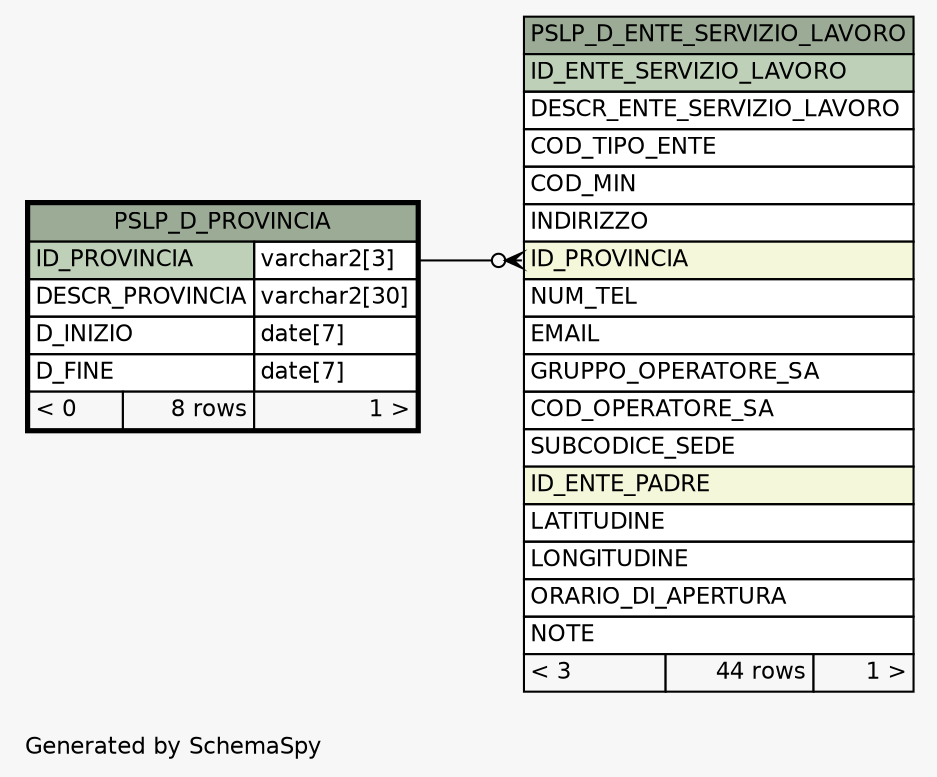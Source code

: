 // dot 2.38.0 on Windows 10 10.0
// SchemaSpy rev 590
digraph "oneDegreeRelationshipsDiagram" {
  graph [
    rankdir="RL"
    bgcolor="#f7f7f7"
    label="\nGenerated by SchemaSpy"
    labeljust="l"
    nodesep="0.18"
    ranksep="0.46"
    fontname="Helvetica"
    fontsize="11"
  ];
  node [
    fontname="Helvetica"
    fontsize="11"
    shape="plaintext"
  ];
  edge [
    arrowsize="0.8"
  ];
  "PSLP_D_ENTE_SERVIZIO_LAVORO":"ID_PROVINCIA":w -> "PSLP_D_PROVINCIA":"ID_PROVINCIA.type":e [arrowhead=none dir=back arrowtail=crowodot];
  "PSLP_D_ENTE_SERVIZIO_LAVORO" [
    label=<
    <TABLE BORDER="0" CELLBORDER="1" CELLSPACING="0" BGCOLOR="#ffffff">
      <TR><TD COLSPAN="3" BGCOLOR="#9bab96" ALIGN="CENTER">PSLP_D_ENTE_SERVIZIO_LAVORO</TD></TR>
      <TR><TD PORT="ID_ENTE_SERVIZIO_LAVORO" COLSPAN="3" BGCOLOR="#bed1b8" ALIGN="LEFT">ID_ENTE_SERVIZIO_LAVORO</TD></TR>
      <TR><TD PORT="DESCR_ENTE_SERVIZIO_LAVORO" COLSPAN="3" ALIGN="LEFT">DESCR_ENTE_SERVIZIO_LAVORO</TD></TR>
      <TR><TD PORT="COD_TIPO_ENTE" COLSPAN="3" ALIGN="LEFT">COD_TIPO_ENTE</TD></TR>
      <TR><TD PORT="COD_MIN" COLSPAN="3" ALIGN="LEFT">COD_MIN</TD></TR>
      <TR><TD PORT="INDIRIZZO" COLSPAN="3" ALIGN="LEFT">INDIRIZZO</TD></TR>
      <TR><TD PORT="ID_PROVINCIA" COLSPAN="3" BGCOLOR="#f4f7da" ALIGN="LEFT">ID_PROVINCIA</TD></TR>
      <TR><TD PORT="NUM_TEL" COLSPAN="3" ALIGN="LEFT">NUM_TEL</TD></TR>
      <TR><TD PORT="EMAIL" COLSPAN="3" ALIGN="LEFT">EMAIL</TD></TR>
      <TR><TD PORT="GRUPPO_OPERATORE_SA" COLSPAN="3" ALIGN="LEFT">GRUPPO_OPERATORE_SA</TD></TR>
      <TR><TD PORT="COD_OPERATORE_SA" COLSPAN="3" ALIGN="LEFT">COD_OPERATORE_SA</TD></TR>
      <TR><TD PORT="SUBCODICE_SEDE" COLSPAN="3" ALIGN="LEFT">SUBCODICE_SEDE</TD></TR>
      <TR><TD PORT="ID_ENTE_PADRE" COLSPAN="3" BGCOLOR="#f4f7da" ALIGN="LEFT">ID_ENTE_PADRE</TD></TR>
      <TR><TD PORT="LATITUDINE" COLSPAN="3" ALIGN="LEFT">LATITUDINE</TD></TR>
      <TR><TD PORT="LONGITUDINE" COLSPAN="3" ALIGN="LEFT">LONGITUDINE</TD></TR>
      <TR><TD PORT="ORARIO_DI_APERTURA" COLSPAN="3" ALIGN="LEFT">ORARIO_DI_APERTURA</TD></TR>
      <TR><TD PORT="NOTE" COLSPAN="3" ALIGN="LEFT">NOTE</TD></TR>
      <TR><TD ALIGN="LEFT" BGCOLOR="#f7f7f7">&lt; 3</TD><TD ALIGN="RIGHT" BGCOLOR="#f7f7f7">44 rows</TD><TD ALIGN="RIGHT" BGCOLOR="#f7f7f7">1 &gt;</TD></TR>
    </TABLE>>
    URL="PSLP_D_ENTE_SERVIZIO_LAVORO.html"
    tooltip="PSLP_D_ENTE_SERVIZIO_LAVORO"
  ];
  "PSLP_D_PROVINCIA" [
    label=<
    <TABLE BORDER="2" CELLBORDER="1" CELLSPACING="0" BGCOLOR="#ffffff">
      <TR><TD COLSPAN="3" BGCOLOR="#9bab96" ALIGN="CENTER">PSLP_D_PROVINCIA</TD></TR>
      <TR><TD PORT="ID_PROVINCIA" COLSPAN="2" BGCOLOR="#bed1b8" ALIGN="LEFT">ID_PROVINCIA</TD><TD PORT="ID_PROVINCIA.type" ALIGN="LEFT">varchar2[3]</TD></TR>
      <TR><TD PORT="DESCR_PROVINCIA" COLSPAN="2" ALIGN="LEFT">DESCR_PROVINCIA</TD><TD PORT="DESCR_PROVINCIA.type" ALIGN="LEFT">varchar2[30]</TD></TR>
      <TR><TD PORT="D_INIZIO" COLSPAN="2" ALIGN="LEFT">D_INIZIO</TD><TD PORT="D_INIZIO.type" ALIGN="LEFT">date[7]</TD></TR>
      <TR><TD PORT="D_FINE" COLSPAN="2" ALIGN="LEFT">D_FINE</TD><TD PORT="D_FINE.type" ALIGN="LEFT">date[7]</TD></TR>
      <TR><TD ALIGN="LEFT" BGCOLOR="#f7f7f7">&lt; 0</TD><TD ALIGN="RIGHT" BGCOLOR="#f7f7f7">8 rows</TD><TD ALIGN="RIGHT" BGCOLOR="#f7f7f7">1 &gt;</TD></TR>
    </TABLE>>
    URL="PSLP_D_PROVINCIA.html"
    tooltip="PSLP_D_PROVINCIA"
  ];
}
